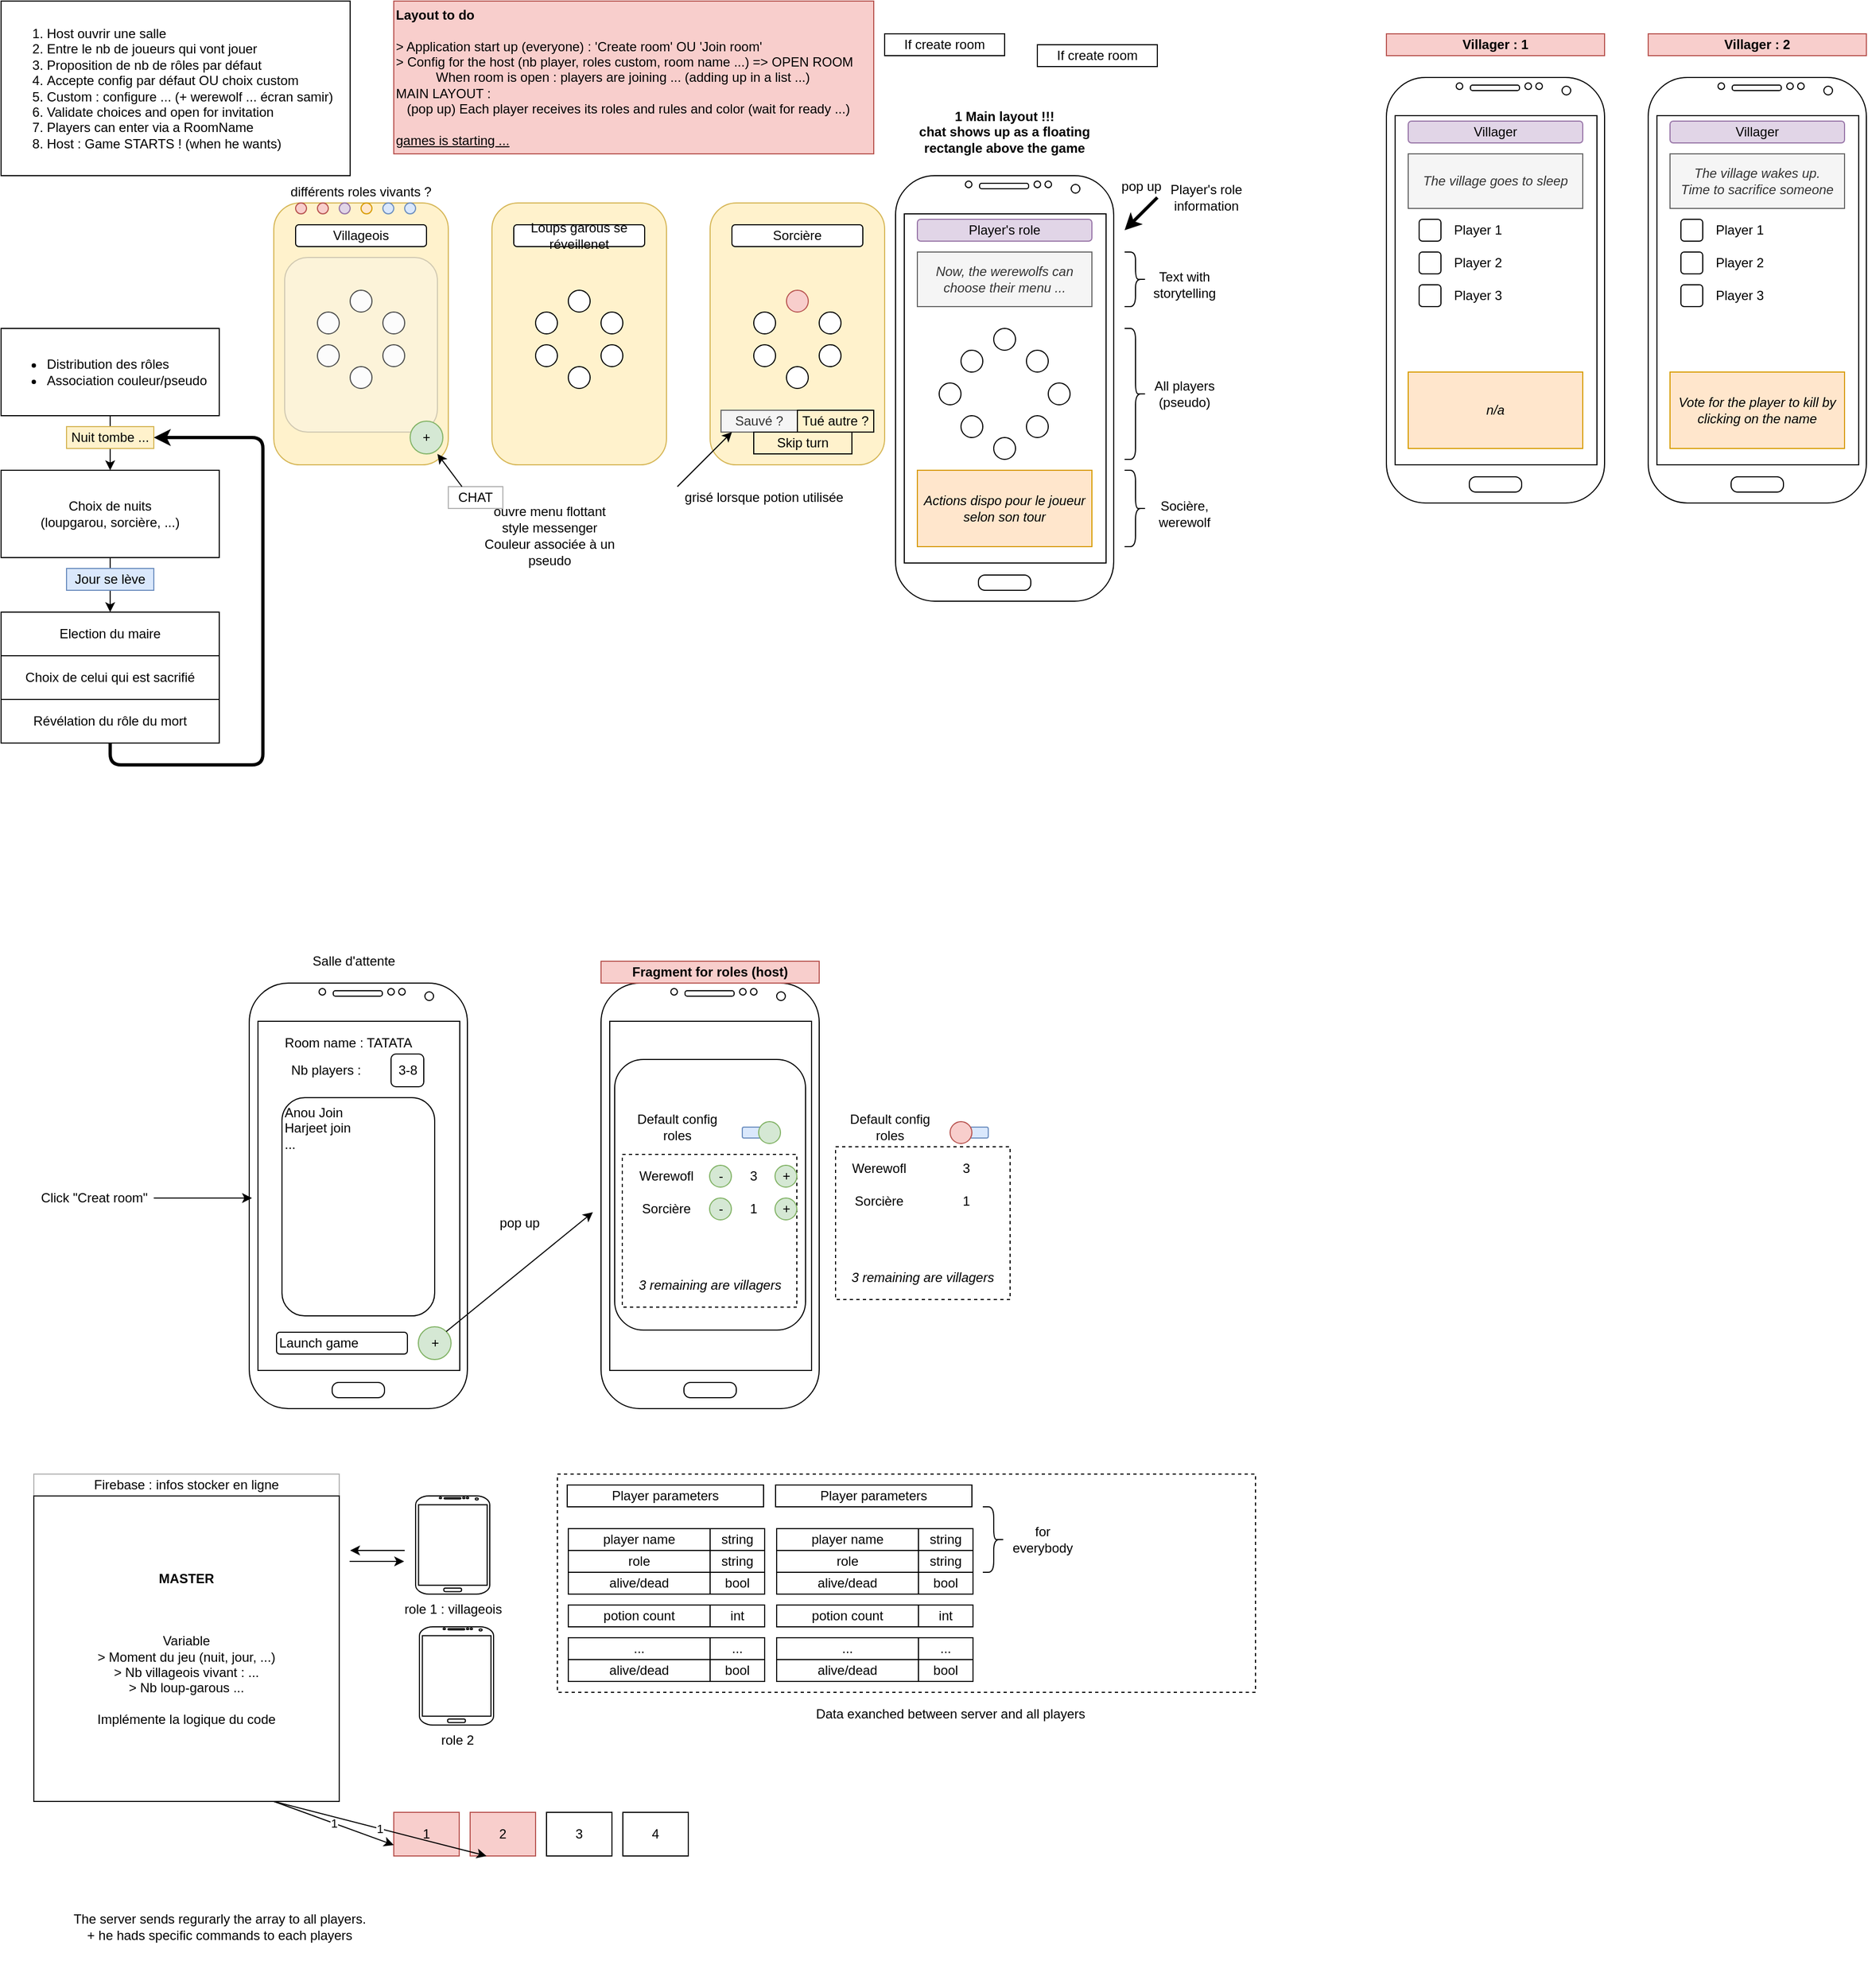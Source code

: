 <mxfile version="12.3.2" type="device" pages="1"><diagram id="DQaIDhGSqZXGHXnhg_7c" name="Page-1"><mxGraphModel dx="1408" dy="848" grid="1" gridSize="10" guides="1" tooltips="1" connect="1" arrows="1" fold="1" page="1" pageScale="1" pageWidth="1169" pageHeight="827" math="0" shadow="0"><root><mxCell id="0"/><mxCell id="1" parent="0"/><mxCell id="M9-AxCeogQTz1wiOx3QV-56" value="" style="rounded=0;whiteSpace=wrap;html=1;fillColor=none;dashed=1;" vertex="1" parent="1"><mxGeometry x="520" y="1360" width="640" height="200" as="geometry"/></mxCell><mxCell id="4JyX355zg1brZxcnhIgC-129" value="" style="rounded=1;whiteSpace=wrap;html=1;strokeColor=#000000;fillColor=none;align=left;" parent="1" vertex="1"><mxGeometry x="572.5" y="980" width="175" height="248" as="geometry"/></mxCell><mxCell id="4JyX355zg1brZxcnhIgC-116" value="" style="rounded=0;whiteSpace=wrap;html=1;strokeColor=#000000;fillColor=none;dashed=1;" parent="1" vertex="1"><mxGeometry x="579.5" y="1067" width="160" height="140" as="geometry"/></mxCell><mxCell id="4JyX355zg1brZxcnhIgC-1" value="&lt;ul&gt;&lt;li&gt;Distribution des rôles&lt;/li&gt;&lt;li&gt;Association couleur/pseudo&lt;/li&gt;&lt;/ul&gt;" style="rounded=0;whiteSpace=wrap;html=1;connectable=0;allowArrows=0;align=left;" parent="1" vertex="1"><mxGeometry x="10" y="310" width="200" height="80" as="geometry"/></mxCell><mxCell id="4JyX355zg1brZxcnhIgC-2" value="" style="endArrow=classic;html=1;" parent="1" edge="1"><mxGeometry width="50" height="50" relative="1" as="geometry"><mxPoint x="110" y="390" as="sourcePoint"/><mxPoint x="110" y="440" as="targetPoint"/></mxGeometry></mxCell><mxCell id="4JyX355zg1brZxcnhIgC-3" value="Choix de nuits&lt;br&gt;(loupgarou, sorcière, ...)" style="rounded=0;whiteSpace=wrap;html=1;connectable=0;allowArrows=0;" parent="1" vertex="1"><mxGeometry x="10" y="440" width="200" height="80" as="geometry"/></mxCell><mxCell id="4JyX355zg1brZxcnhIgC-4" value="Nuit tombe ..." style="rounded=0;whiteSpace=wrap;html=1;fillColor=#fff2cc;strokeColor=#d6b656;" parent="1" vertex="1"><mxGeometry x="70" y="400" width="80" height="20" as="geometry"/></mxCell><mxCell id="4JyX355zg1brZxcnhIgC-14" value="" style="rounded=1;whiteSpace=wrap;html=1;fillColor=#fff2cc;strokeColor=#d6b656;" parent="1" vertex="1"><mxGeometry x="460" y="195" width="160" height="240" as="geometry"/></mxCell><mxCell id="4JyX355zg1brZxcnhIgC-7" value="" style="ellipse;whiteSpace=wrap;html=1;aspect=fixed;" parent="1" vertex="1"><mxGeometry x="530" y="275" width="20" height="20" as="geometry"/></mxCell><mxCell id="4JyX355zg1brZxcnhIgC-8" value="" style="ellipse;whiteSpace=wrap;html=1;aspect=fixed;" parent="1" vertex="1"><mxGeometry x="500" y="295" width="20" height="20" as="geometry"/></mxCell><mxCell id="4JyX355zg1brZxcnhIgC-9" value="" style="ellipse;whiteSpace=wrap;html=1;aspect=fixed;" parent="1" vertex="1"><mxGeometry x="500" y="325" width="20" height="20" as="geometry"/></mxCell><mxCell id="4JyX355zg1brZxcnhIgC-10" value="" style="ellipse;whiteSpace=wrap;html=1;aspect=fixed;" parent="1" vertex="1"><mxGeometry x="530" y="345" width="20" height="20" as="geometry"/></mxCell><mxCell id="4JyX355zg1brZxcnhIgC-11" value="" style="ellipse;whiteSpace=wrap;html=1;aspect=fixed;" parent="1" vertex="1"><mxGeometry x="560" y="295" width="20" height="20" as="geometry"/></mxCell><mxCell id="4JyX355zg1brZxcnhIgC-13" value="" style="ellipse;whiteSpace=wrap;html=1;aspect=fixed;" parent="1" vertex="1"><mxGeometry x="560" y="325" width="20" height="20" as="geometry"/></mxCell><mxCell id="4JyX355zg1brZxcnhIgC-15" value="Loups garous se réveillenet" style="rounded=1;whiteSpace=wrap;html=1;" parent="1" vertex="1"><mxGeometry x="480" y="215" width="120" height="20" as="geometry"/></mxCell><mxCell id="4JyX355zg1brZxcnhIgC-16" value="" style="rounded=1;whiteSpace=wrap;html=1;fillColor=#fff2cc;strokeColor=#d6b656;" parent="1" vertex="1"><mxGeometry x="660" y="195" width="160" height="240" as="geometry"/></mxCell><mxCell id="4JyX355zg1brZxcnhIgC-17" value="" style="ellipse;whiteSpace=wrap;html=1;aspect=fixed;fillColor=#f8cecc;strokeColor=#b85450;" parent="1" vertex="1"><mxGeometry x="730" y="275" width="20" height="20" as="geometry"/></mxCell><mxCell id="4JyX355zg1brZxcnhIgC-18" value="" style="ellipse;whiteSpace=wrap;html=1;aspect=fixed;" parent="1" vertex="1"><mxGeometry x="700" y="295" width="20" height="20" as="geometry"/></mxCell><mxCell id="4JyX355zg1brZxcnhIgC-19" value="" style="ellipse;whiteSpace=wrap;html=1;aspect=fixed;" parent="1" vertex="1"><mxGeometry x="700" y="325" width="20" height="20" as="geometry"/></mxCell><mxCell id="4JyX355zg1brZxcnhIgC-20" value="" style="ellipse;whiteSpace=wrap;html=1;aspect=fixed;" parent="1" vertex="1"><mxGeometry x="730" y="345" width="20" height="20" as="geometry"/></mxCell><mxCell id="4JyX355zg1brZxcnhIgC-21" value="" style="ellipse;whiteSpace=wrap;html=1;aspect=fixed;" parent="1" vertex="1"><mxGeometry x="760" y="295" width="20" height="20" as="geometry"/></mxCell><mxCell id="4JyX355zg1brZxcnhIgC-22" value="" style="ellipse;whiteSpace=wrap;html=1;aspect=fixed;" parent="1" vertex="1"><mxGeometry x="760" y="325" width="20" height="20" as="geometry"/></mxCell><mxCell id="4JyX355zg1brZxcnhIgC-23" value="Sorcière" style="rounded=1;whiteSpace=wrap;html=1;" parent="1" vertex="1"><mxGeometry x="680" y="215" width="120" height="20" as="geometry"/></mxCell><mxCell id="4JyX355zg1brZxcnhIgC-24" value="Sauvé ?" style="text;html=1;strokeColor=#666666;fillColor=#f5f5f5;align=center;verticalAlign=middle;whiteSpace=wrap;rounded=0;fontColor=#333333;" parent="1" vertex="1"><mxGeometry x="670" y="385" width="70" height="20" as="geometry"/></mxCell><mxCell id="4JyX355zg1brZxcnhIgC-25" value="Tué autre ?" style="text;html=1;strokeColor=#000000;fillColor=none;align=center;verticalAlign=middle;whiteSpace=wrap;rounded=0;" parent="1" vertex="1"><mxGeometry x="740" y="385" width="70" height="20" as="geometry"/></mxCell><mxCell id="4JyX355zg1brZxcnhIgC-27" value="" style="rounded=1;whiteSpace=wrap;html=1;fillColor=#fff2cc;strokeColor=#d6b656;" parent="1" vertex="1"><mxGeometry x="260" y="195" width="160" height="240" as="geometry"/></mxCell><mxCell id="4JyX355zg1brZxcnhIgC-28" value="" style="ellipse;whiteSpace=wrap;html=1;aspect=fixed;" parent="1" vertex="1"><mxGeometry x="330" y="275" width="20" height="20" as="geometry"/></mxCell><mxCell id="4JyX355zg1brZxcnhIgC-29" value="" style="ellipse;whiteSpace=wrap;html=1;aspect=fixed;" parent="1" vertex="1"><mxGeometry x="300" y="295" width="20" height="20" as="geometry"/></mxCell><mxCell id="4JyX355zg1brZxcnhIgC-30" value="" style="ellipse;whiteSpace=wrap;html=1;aspect=fixed;" parent="1" vertex="1"><mxGeometry x="300" y="325" width="20" height="20" as="geometry"/></mxCell><mxCell id="4JyX355zg1brZxcnhIgC-31" value="" style="ellipse;whiteSpace=wrap;html=1;aspect=fixed;" parent="1" vertex="1"><mxGeometry x="330" y="345" width="20" height="20" as="geometry"/></mxCell><mxCell id="4JyX355zg1brZxcnhIgC-32" value="" style="ellipse;whiteSpace=wrap;html=1;aspect=fixed;" parent="1" vertex="1"><mxGeometry x="360" y="295" width="20" height="20" as="geometry"/></mxCell><mxCell id="4JyX355zg1brZxcnhIgC-33" value="" style="ellipse;whiteSpace=wrap;html=1;aspect=fixed;" parent="1" vertex="1"><mxGeometry x="360" y="325" width="20" height="20" as="geometry"/></mxCell><mxCell id="4JyX355zg1brZxcnhIgC-34" value="Villageois" style="rounded=1;whiteSpace=wrap;html=1;" parent="1" vertex="1"><mxGeometry x="280" y="215" width="120" height="20" as="geometry"/></mxCell><mxCell id="4JyX355zg1brZxcnhIgC-35" value="" style="rounded=1;whiteSpace=wrap;html=1;strokeColor=#666666;fillColor=#f5f5f5;fontColor=#333333;opacity=30;" parent="1" vertex="1"><mxGeometry x="270" y="245" width="140" height="160" as="geometry"/></mxCell><mxCell id="4JyX355zg1brZxcnhIgC-36" value="" style="endArrow=classic;html=1;" parent="1" edge="1"><mxGeometry width="50" height="50" relative="1" as="geometry"><mxPoint x="110" y="520" as="sourcePoint"/><mxPoint x="110" y="570" as="targetPoint"/></mxGeometry></mxCell><mxCell id="4JyX355zg1brZxcnhIgC-37" value="Election du maire" style="rounded=0;whiteSpace=wrap;html=1;connectable=0;allowArrows=0;" parent="1" vertex="1"><mxGeometry x="10" y="570" width="200" height="40" as="geometry"/></mxCell><mxCell id="4JyX355zg1brZxcnhIgC-38" value="Jour se lève" style="rounded=0;whiteSpace=wrap;html=1;fillColor=#dae8fc;strokeColor=#6c8ebf;" parent="1" vertex="1"><mxGeometry x="70" y="530" width="80" height="20" as="geometry"/></mxCell><mxCell id="4JyX355zg1brZxcnhIgC-39" value="Choix de celui qui est sacrifié" style="rounded=0;whiteSpace=wrap;html=1;connectable=0;allowArrows=0;" parent="1" vertex="1"><mxGeometry x="10" y="610" width="200" height="40" as="geometry"/></mxCell><mxCell id="4JyX355zg1brZxcnhIgC-40" value="Révélation du rôle du mort" style="rounded=0;whiteSpace=wrap;html=1;connectable=0;allowArrows=0;" parent="1" vertex="1"><mxGeometry x="10" y="650" width="200" height="40" as="geometry"/></mxCell><mxCell id="4JyX355zg1brZxcnhIgC-42" value="" style="ellipse;whiteSpace=wrap;html=1;aspect=fixed;fillColor=#f8cecc;strokeColor=#b85450;" parent="1" vertex="1"><mxGeometry x="280" y="195" width="10" height="10" as="geometry"/></mxCell><mxCell id="4JyX355zg1brZxcnhIgC-43" value="" style="ellipse;whiteSpace=wrap;html=1;aspect=fixed;fillColor=#f8cecc;strokeColor=#b85450;" parent="1" vertex="1"><mxGeometry x="300" y="195" width="10" height="10" as="geometry"/></mxCell><mxCell id="4JyX355zg1brZxcnhIgC-44" value="" style="ellipse;whiteSpace=wrap;html=1;aspect=fixed;fillColor=#e1d5e7;strokeColor=#9673a6;" parent="1" vertex="1"><mxGeometry x="320" y="195" width="10" height="10" as="geometry"/></mxCell><mxCell id="4JyX355zg1brZxcnhIgC-45" value="" style="ellipse;whiteSpace=wrap;html=1;aspect=fixed;fillColor=#ffe6cc;strokeColor=#d79b00;" parent="1" vertex="1"><mxGeometry x="340" y="195" width="10" height="10" as="geometry"/></mxCell><mxCell id="4JyX355zg1brZxcnhIgC-46" value="" style="ellipse;whiteSpace=wrap;html=1;aspect=fixed;fillColor=#dae8fc;strokeColor=#6c8ebf;" parent="1" vertex="1"><mxGeometry x="360" y="195" width="10" height="10" as="geometry"/></mxCell><mxCell id="4JyX355zg1brZxcnhIgC-47" value="" style="ellipse;whiteSpace=wrap;html=1;aspect=fixed;fillColor=#dae8fc;strokeColor=#6c8ebf;" parent="1" vertex="1"><mxGeometry x="380" y="195" width="10" height="10" as="geometry"/></mxCell><mxCell id="4JyX355zg1brZxcnhIgC-48" value="différents roles vivants ?" style="text;html=1;strokeColor=none;fillColor=none;align=center;verticalAlign=middle;whiteSpace=wrap;rounded=0;opacity=30;" parent="1" vertex="1"><mxGeometry x="270" y="175" width="140" height="20" as="geometry"/></mxCell><mxCell id="4JyX355zg1brZxcnhIgC-49" value="CHAT" style="rounded=0;whiteSpace=wrap;html=1;strokeColor=#000000;opacity=30;" parent="1" vertex="1"><mxGeometry x="420" y="455" width="50" height="20" as="geometry"/></mxCell><mxCell id="4JyX355zg1brZxcnhIgC-50" value="" style="verticalLabelPosition=bottom;verticalAlign=top;html=1;shadow=0;dashed=0;strokeWidth=1;shape=mxgraph.android.phone2;strokeColor=#000000;connectable=0;allowArrows=0;" parent="1" vertex="1"><mxGeometry x="830" y="170" width="200" height="390" as="geometry"/></mxCell><mxCell id="4JyX355zg1brZxcnhIgC-51" value="+" style="ellipse;whiteSpace=wrap;html=1;aspect=fixed;strokeColor=#82b366;fillColor=#d5e8d4;" parent="1" vertex="1"><mxGeometry x="385" y="395" width="30" height="30" as="geometry"/></mxCell><mxCell id="4JyX355zg1brZxcnhIgC-52" value="" style="endArrow=classic;html=1;exitX=0.25;exitY=0;exitDx=0;exitDy=0;" parent="1" source="4JyX355zg1brZxcnhIgC-49" edge="1"><mxGeometry width="50" height="50" relative="1" as="geometry"><mxPoint x="430" y="445" as="sourcePoint"/><mxPoint x="410" y="425" as="targetPoint"/></mxGeometry></mxCell><mxCell id="4JyX355zg1brZxcnhIgC-53" value="ouvre menu flottant&lt;br&gt;style messenger" style="text;html=1;strokeColor=none;fillColor=none;align=center;verticalAlign=middle;whiteSpace=wrap;rounded=0;" parent="1" vertex="1"><mxGeometry x="440" y="475" width="146" height="20" as="geometry"/></mxCell><mxCell id="4JyX355zg1brZxcnhIgC-62" value="" style="endArrow=classic;html=1;edgeStyle=orthogonalEdgeStyle;entryX=1;entryY=0.5;entryDx=0;entryDy=0;strokeWidth=3;" parent="1" target="4JyX355zg1brZxcnhIgC-4" edge="1"><mxGeometry width="50" height="50" relative="1" as="geometry"><mxPoint x="110" y="690" as="sourcePoint"/><mxPoint x="170" y="410" as="targetPoint"/><Array as="points"><mxPoint x="110" y="710"/><mxPoint x="250" y="710"/><mxPoint x="250" y="410"/></Array></mxGeometry></mxCell><mxCell id="4JyX355zg1brZxcnhIgC-63" value="1 Main layout !!!&lt;br&gt;chat shows up as a floating rectangle above the game" style="text;html=1;strokeColor=none;fillColor=none;align=center;verticalAlign=middle;whiteSpace=wrap;rounded=0;fontStyle=1" parent="1" vertex="1"><mxGeometry x="830" y="90" width="200" height="80" as="geometry"/></mxCell><mxCell id="4JyX355zg1brZxcnhIgC-64" value="Player's role" style="rounded=1;whiteSpace=wrap;html=1;fillColor=#e1d5e7;strokeColor=#9673a6;" parent="1" vertex="1"><mxGeometry x="850" y="210" width="160" height="20" as="geometry"/></mxCell><mxCell id="4JyX355zg1brZxcnhIgC-65" value="Player's role information" style="text;html=1;strokeColor=none;fillColor=none;align=center;verticalAlign=middle;whiteSpace=wrap;rounded=0;" parent="1" vertex="1"><mxGeometry x="1080" y="170" width="70" height="40" as="geometry"/></mxCell><mxCell id="4JyX355zg1brZxcnhIgC-66" value="" style="endArrow=classic;html=1;strokeWidth=3;" parent="1" edge="1"><mxGeometry width="50" height="50" relative="1" as="geometry"><mxPoint x="1070" y="190" as="sourcePoint"/><mxPoint x="1040" y="220" as="targetPoint"/></mxGeometry></mxCell><mxCell id="4JyX355zg1brZxcnhIgC-67" value="Now, the werewolfs can choose their menu ..." style="rounded=0;whiteSpace=wrap;html=1;strokeColor=#666666;fontStyle=2;fillColor=#f5f5f5;fontColor=#333333;" parent="1" vertex="1"><mxGeometry x="850" y="240" width="160" height="50" as="geometry"/></mxCell><mxCell id="4JyX355zg1brZxcnhIgC-68" value="Skip turn" style="text;html=1;strokeColor=#000000;fillColor=none;align=center;verticalAlign=middle;whiteSpace=wrap;rounded=0;" parent="1" vertex="1"><mxGeometry x="700" y="405" width="90" height="20" as="geometry"/></mxCell><mxCell id="4JyX355zg1brZxcnhIgC-69" value="" style="endArrow=classic;html=1;strokeWidth=1;" parent="1" edge="1"><mxGeometry width="50" height="50" relative="1" as="geometry"><mxPoint x="630" y="455" as="sourcePoint"/><mxPoint x="680" y="405" as="targetPoint"/></mxGeometry></mxCell><mxCell id="4JyX355zg1brZxcnhIgC-70" value="grisé lorsque potion utilisée" style="text;html=1;strokeColor=none;fillColor=none;align=center;verticalAlign=middle;whiteSpace=wrap;rounded=0;" parent="1" vertex="1"><mxGeometry x="629" y="455" width="161" height="20" as="geometry"/></mxCell><mxCell id="4JyX355zg1brZxcnhIgC-72" value="" style="ellipse;whiteSpace=wrap;html=1;aspect=fixed;" parent="1" vertex="1"><mxGeometry x="920" y="310" width="20" height="20" as="geometry"/></mxCell><mxCell id="4JyX355zg1brZxcnhIgC-73" value="" style="ellipse;whiteSpace=wrap;html=1;aspect=fixed;" parent="1" vertex="1"><mxGeometry x="890" y="330" width="20" height="20" as="geometry"/></mxCell><mxCell id="4JyX355zg1brZxcnhIgC-74" value="" style="ellipse;whiteSpace=wrap;html=1;aspect=fixed;" parent="1" vertex="1"><mxGeometry x="870" y="360" width="20" height="20" as="geometry"/></mxCell><mxCell id="4JyX355zg1brZxcnhIgC-75" value="" style="ellipse;whiteSpace=wrap;html=1;aspect=fixed;" parent="1" vertex="1"><mxGeometry x="920" y="410" width="20" height="20" as="geometry"/></mxCell><mxCell id="4JyX355zg1brZxcnhIgC-76" value="" style="ellipse;whiteSpace=wrap;html=1;aspect=fixed;" parent="1" vertex="1"><mxGeometry x="970" y="360" width="20" height="20" as="geometry"/></mxCell><mxCell id="4JyX355zg1brZxcnhIgC-77" value="" style="ellipse;whiteSpace=wrap;html=1;aspect=fixed;" parent="1" vertex="1"><mxGeometry x="950" y="390" width="20" height="20" as="geometry"/></mxCell><mxCell id="4JyX355zg1brZxcnhIgC-78" value="" style="ellipse;whiteSpace=wrap;html=1;aspect=fixed;" parent="1" vertex="1"><mxGeometry x="890" y="390" width="20" height="20" as="geometry"/></mxCell><mxCell id="4JyX355zg1brZxcnhIgC-79" value="" style="ellipse;whiteSpace=wrap;html=1;aspect=fixed;" parent="1" vertex="1"><mxGeometry x="950" y="330" width="20" height="20" as="geometry"/></mxCell><mxCell id="4JyX355zg1brZxcnhIgC-80" value="" style="shape=curlyBracket;whiteSpace=wrap;html=1;rounded=1;strokeColor=#000000;direction=west;" parent="1" vertex="1"><mxGeometry x="1040" y="310" width="20" height="120" as="geometry"/></mxCell><mxCell id="4JyX355zg1brZxcnhIgC-81" value="All players (pseudo)" style="text;html=1;strokeColor=none;fillColor=none;align=center;verticalAlign=middle;whiteSpace=wrap;rounded=0;" parent="1" vertex="1"><mxGeometry x="1060" y="350" width="70" height="40" as="geometry"/></mxCell><mxCell id="4JyX355zg1brZxcnhIgC-82" value="Couleur associée à un pseudo" style="text;html=1;strokeColor=none;fillColor=none;align=center;verticalAlign=middle;whiteSpace=wrap;rounded=0;" parent="1" vertex="1"><mxGeometry x="440" y="505" width="146" height="20" as="geometry"/></mxCell><mxCell id="4JyX355zg1brZxcnhIgC-83" value="Actions dispo pour le joueur selon son tour" style="rounded=0;whiteSpace=wrap;html=1;strokeColor=#d79b00;fontStyle=2;fillColor=#ffe6cc;" parent="1" vertex="1"><mxGeometry x="850" y="440" width="160" height="70" as="geometry"/></mxCell><mxCell id="4JyX355zg1brZxcnhIgC-84" value="" style="shape=curlyBracket;whiteSpace=wrap;html=1;rounded=1;strokeColor=#000000;direction=west;" parent="1" vertex="1"><mxGeometry x="1040" y="240" width="20" height="50" as="geometry"/></mxCell><mxCell id="4JyX355zg1brZxcnhIgC-85" value="Text with storytelling" style="text;html=1;strokeColor=none;fillColor=none;align=center;verticalAlign=middle;whiteSpace=wrap;rounded=0;" parent="1" vertex="1"><mxGeometry x="1060" y="250" width="70" height="40" as="geometry"/></mxCell><mxCell id="4JyX355zg1brZxcnhIgC-86" value="" style="shape=curlyBracket;whiteSpace=wrap;html=1;rounded=1;strokeColor=#000000;direction=west;" parent="1" vertex="1"><mxGeometry x="1040" y="440" width="20" height="70" as="geometry"/></mxCell><mxCell id="4JyX355zg1brZxcnhIgC-87" value="Socière, werewolf" style="text;html=1;strokeColor=none;fillColor=none;align=center;verticalAlign=middle;whiteSpace=wrap;rounded=0;" parent="1" vertex="1"><mxGeometry x="1060" y="460" width="70" height="40" as="geometry"/></mxCell><mxCell id="4JyX355zg1brZxcnhIgC-91" value="&lt;ol&gt;&lt;li&gt;&lt;span&gt;Host ouvrir une salle&lt;/span&gt;&lt;/li&gt;&lt;li&gt;Entre le nb de joueurs qui vont jouer&lt;/li&gt;&lt;li&gt;Proposition de nb de rôles par défaut&lt;/li&gt;&lt;li&gt;Accepte config par défaut OU choix custom&lt;/li&gt;&lt;li&gt;Custom : configure ... (+ werewolf ... écran samir)&lt;/li&gt;&lt;li&gt;Validate choices and open for invitation&lt;/li&gt;&lt;li&gt;Players can enter via a RoomName&lt;/li&gt;&lt;li&gt;Host : Game STARTS ! (when he wants)&lt;/li&gt;&lt;/ol&gt;" style="rounded=0;whiteSpace=wrap;html=1;connectable=0;allowArrows=0;align=left;" parent="1" vertex="1"><mxGeometry x="10" y="10" width="320" height="160" as="geometry"/></mxCell><mxCell id="4JyX355zg1brZxcnhIgC-93" value="&lt;b&gt;Layout to do&lt;br&gt;&lt;/b&gt;&lt;br&gt;&amp;gt; Application start up (everyone) : 'Create room' OU 'Join room'&lt;br&gt;&amp;gt; Config for the host (nb player, roles custom, room name ...) =&amp;gt; OPEN ROOM&lt;br&gt;&amp;nbsp; &amp;nbsp; &amp;nbsp; &amp;nbsp; &amp;nbsp; &amp;nbsp;When room is open : players are joining ... (adding up in a list ...)&lt;br&gt;MAIN LAYOUT :&amp;nbsp;&lt;br&gt;&amp;nbsp; &amp;nbsp;(pop up) Each player receives its roles and rules and color (wait for ready ...)&lt;br&gt;&lt;br&gt;&lt;u&gt;games is starting ...&lt;/u&gt;" style="text;html=1;strokeColor=#b85450;fillColor=#f8cecc;align=left;verticalAlign=middle;whiteSpace=wrap;rounded=0;" parent="1" vertex="1"><mxGeometry x="370" y="10" width="440" height="140" as="geometry"/></mxCell><mxCell id="4JyX355zg1brZxcnhIgC-94" value="" style="verticalLabelPosition=bottom;verticalAlign=top;html=1;shadow=0;dashed=0;strokeWidth=1;shape=mxgraph.android.phone2;strokeColor=#000000;connectable=0;allowArrows=0;" parent="1" vertex="1"><mxGeometry x="560" y="910" width="200" height="390" as="geometry"/></mxCell><mxCell id="4JyX355zg1brZxcnhIgC-95" value="Fragment for roles (host)" style="text;html=1;strokeColor=#b85450;fillColor=#f8cecc;align=center;verticalAlign=middle;whiteSpace=wrap;rounded=0;fontStyle=1" parent="1" vertex="1"><mxGeometry x="560" y="890" width="200" height="20" as="geometry"/></mxCell><mxCell id="4JyX355zg1brZxcnhIgC-97" value="" style="rounded=1;whiteSpace=wrap;html=1;strokeColor=#6c8ebf;fillColor=#dae8fc;" parent="1" vertex="1"><mxGeometry x="689.5" y="1042" width="30" height="10" as="geometry"/></mxCell><mxCell id="4JyX355zg1brZxcnhIgC-98" value="" style="ellipse;whiteSpace=wrap;html=1;aspect=fixed;strokeColor=#82b366;fillColor=#d5e8d4;" parent="1" vertex="1"><mxGeometry x="704.5" y="1037" width="20" height="20" as="geometry"/></mxCell><mxCell id="4JyX355zg1brZxcnhIgC-100" value="Default config roles" style="text;html=1;strokeColor=none;fillColor=none;align=center;verticalAlign=middle;whiteSpace=wrap;rounded=0;" parent="1" vertex="1"><mxGeometry x="589.5" y="1027" width="80" height="30" as="geometry"/></mxCell><mxCell id="4JyX355zg1brZxcnhIgC-101" value="" style="rounded=1;whiteSpace=wrap;html=1;strokeColor=#6c8ebf;fillColor=#dae8fc;" parent="1" vertex="1"><mxGeometry x="885" y="1042" width="30" height="10" as="geometry"/></mxCell><mxCell id="4JyX355zg1brZxcnhIgC-102" value="" style="ellipse;whiteSpace=wrap;html=1;aspect=fixed;strokeColor=#b85450;fillColor=#f8cecc;" parent="1" vertex="1"><mxGeometry x="880" y="1037" width="20" height="20" as="geometry"/></mxCell><mxCell id="4JyX355zg1brZxcnhIgC-103" value="Default config roles" style="text;html=1;strokeColor=none;fillColor=none;align=center;verticalAlign=middle;whiteSpace=wrap;rounded=0;" parent="1" vertex="1"><mxGeometry x="785" y="1027" width="80" height="30" as="geometry"/></mxCell><mxCell id="4JyX355zg1brZxcnhIgC-105" value="Werewofl" style="text;html=1;strokeColor=none;fillColor=none;align=center;verticalAlign=middle;whiteSpace=wrap;rounded=0;" parent="1" vertex="1"><mxGeometry x="579.5" y="1077" width="80" height="20" as="geometry"/></mxCell><mxCell id="4JyX355zg1brZxcnhIgC-106" value="Sorcière" style="text;html=1;strokeColor=none;fillColor=none;align=center;verticalAlign=middle;whiteSpace=wrap;rounded=0;" parent="1" vertex="1"><mxGeometry x="579.5" y="1107" width="80" height="20" as="geometry"/></mxCell><mxCell id="4JyX355zg1brZxcnhIgC-108" value="-" style="ellipse;whiteSpace=wrap;html=1;aspect=fixed;strokeColor=#82b366;fillColor=#d5e8d4;" parent="1" vertex="1"><mxGeometry x="659.5" y="1077" width="20" height="20" as="geometry"/></mxCell><mxCell id="4JyX355zg1brZxcnhIgC-110" value="+" style="ellipse;whiteSpace=wrap;html=1;aspect=fixed;strokeColor=#82b366;fillColor=#d5e8d4;" parent="1" vertex="1"><mxGeometry x="719.5" y="1077" width="20" height="20" as="geometry"/></mxCell><mxCell id="4JyX355zg1brZxcnhIgC-111" value="3" style="ellipse;whiteSpace=wrap;html=1;aspect=fixed;strokeColor=none;fillColor=none;" parent="1" vertex="1"><mxGeometry x="689.5" y="1077" width="20" height="20" as="geometry"/></mxCell><mxCell id="4JyX355zg1brZxcnhIgC-112" value="-" style="ellipse;whiteSpace=wrap;html=1;aspect=fixed;strokeColor=#82b366;fillColor=#d5e8d4;" parent="1" vertex="1"><mxGeometry x="659.5" y="1107" width="20" height="20" as="geometry"/></mxCell><mxCell id="4JyX355zg1brZxcnhIgC-113" value="+" style="ellipse;whiteSpace=wrap;html=1;aspect=fixed;strokeColor=#82b366;fillColor=#d5e8d4;" parent="1" vertex="1"><mxGeometry x="719.5" y="1107" width="20" height="20" as="geometry"/></mxCell><mxCell id="4JyX355zg1brZxcnhIgC-114" value="1" style="ellipse;whiteSpace=wrap;html=1;aspect=fixed;strokeColor=none;fillColor=none;" parent="1" vertex="1"><mxGeometry x="689.5" y="1107" width="20" height="20" as="geometry"/></mxCell><mxCell id="4JyX355zg1brZxcnhIgC-115" value="3 remaining are villagers" style="text;html=1;strokeColor=none;fillColor=none;align=center;verticalAlign=middle;whiteSpace=wrap;rounded=0;fontStyle=2" parent="1" vertex="1"><mxGeometry x="584.5" y="1177" width="150" height="20" as="geometry"/></mxCell><mxCell id="4JyX355zg1brZxcnhIgC-120" value="If create room" style="rounded=0;whiteSpace=wrap;html=1;strokeColor=#000000;fillColor=none;" parent="1" vertex="1"><mxGeometry x="820" y="40" width="110" height="20" as="geometry"/></mxCell><mxCell id="4JyX355zg1brZxcnhIgC-121" value="Villager : 1" style="rounded=0;whiteSpace=wrap;html=1;strokeColor=#b85450;fillColor=#f8cecc;fontStyle=1" parent="1" vertex="1"><mxGeometry x="1280" y="40" width="200" height="20" as="geometry"/></mxCell><mxCell id="4JyX355zg1brZxcnhIgC-122" value="" style="verticalLabelPosition=bottom;verticalAlign=top;html=1;shadow=0;dashed=0;strokeWidth=1;shape=mxgraph.android.phone2;strokeColor=#000000;connectable=0;allowArrows=0;" parent="1" vertex="1"><mxGeometry x="237.5" y="910" width="200" height="390" as="geometry"/></mxCell><mxCell id="4JyX355zg1brZxcnhIgC-123" value="Salle d'attente" style="text;html=1;align=center;verticalAlign=middle;resizable=0;points=[];;autosize=1;" parent="1" vertex="1"><mxGeometry x="287.5" y="880" width="90" height="20" as="geometry"/></mxCell><mxCell id="4JyX355zg1brZxcnhIgC-124" value="Room name : TATATA" style="text;html=1;align=center;verticalAlign=middle;resizable=0;points=[];;autosize=1;" parent="1" vertex="1"><mxGeometry x="262.5" y="955" width="130" height="20" as="geometry"/></mxCell><mxCell id="4JyX355zg1brZxcnhIgC-125" value="Anou Join&lt;br&gt;Harjeet join&lt;br&gt;..." style="rounded=1;whiteSpace=wrap;html=1;strokeColor=#000000;fillColor=none;align=left;verticalAlign=top;" parent="1" vertex="1"><mxGeometry x="267.5" y="1015" width="140" height="200" as="geometry"/></mxCell><mxCell id="4JyX355zg1brZxcnhIgC-127" value="Launch game" style="rounded=1;whiteSpace=wrap;html=1;strokeColor=#000000;fillColor=none;align=left;" parent="1" vertex="1"><mxGeometry x="262.5" y="1230" width="120" height="20" as="geometry"/></mxCell><mxCell id="4JyX355zg1brZxcnhIgC-128" value="+" style="ellipse;whiteSpace=wrap;html=1;aspect=fixed;strokeColor=#82b366;fillColor=#d5e8d4;" parent="1" vertex="1"><mxGeometry x="392.5" y="1225" width="30" height="30" as="geometry"/></mxCell><mxCell id="4JyX355zg1brZxcnhIgC-131" value="" style="endArrow=classic;html=1;strokeWidth=1;exitX=1;exitY=0;exitDx=0;exitDy=0;" parent="1" source="4JyX355zg1brZxcnhIgC-128" edge="1"><mxGeometry width="50" height="50" relative="1" as="geometry"><mxPoint x="502.5" y="1180" as="sourcePoint"/><mxPoint x="552.5" y="1120" as="targetPoint"/></mxGeometry></mxCell><mxCell id="4JyX355zg1brZxcnhIgC-132" value="pop up" style="text;html=1;align=center;verticalAlign=middle;resizable=0;points=[];;autosize=1;" parent="1" vertex="1"><mxGeometry x="460" y="1120" width="50" height="20" as="geometry"/></mxCell><mxCell id="4JyX355zg1brZxcnhIgC-135" value="" style="edgeStyle=orthogonalEdgeStyle;rounded=0;orthogonalLoop=1;jettySize=auto;html=1;strokeWidth=1;" parent="1" source="4JyX355zg1brZxcnhIgC-133" edge="1"><mxGeometry relative="1" as="geometry"><mxPoint x="240" y="1107" as="targetPoint"/></mxGeometry></mxCell><mxCell id="4JyX355zg1brZxcnhIgC-133" value="Click &quot;Creat room&quot;" style="text;html=1;align=center;verticalAlign=middle;resizable=0;points=[];;autosize=1;" parent="1" vertex="1"><mxGeometry x="40" y="1097" width="110" height="20" as="geometry"/></mxCell><mxCell id="4JyX355zg1brZxcnhIgC-138" value="Nb players :" style="text;html=1;strokeColor=none;fillColor=none;align=center;verticalAlign=middle;whiteSpace=wrap;rounded=0;" parent="1" vertex="1"><mxGeometry x="267.5" y="975" width="80" height="30" as="geometry"/></mxCell><mxCell id="4JyX355zg1brZxcnhIgC-139" value="3-8" style="rounded=1;whiteSpace=wrap;html=1;strokeColor=#000000;" parent="1" vertex="1"><mxGeometry x="367.5" y="975" width="30" height="30" as="geometry"/></mxCell><mxCell id="4JyX355zg1brZxcnhIgC-140" value="" style="rounded=0;whiteSpace=wrap;html=1;strokeColor=#000000;fillColor=none;dashed=1;" parent="1" vertex="1"><mxGeometry x="775" y="1060" width="160" height="140" as="geometry"/></mxCell><mxCell id="4JyX355zg1brZxcnhIgC-141" value="Werewofl" style="text;html=1;strokeColor=none;fillColor=none;align=center;verticalAlign=middle;whiteSpace=wrap;rounded=0;" parent="1" vertex="1"><mxGeometry x="775" y="1070" width="80" height="20" as="geometry"/></mxCell><mxCell id="4JyX355zg1brZxcnhIgC-142" value="Sorcière" style="text;html=1;strokeColor=none;fillColor=none;align=center;verticalAlign=middle;whiteSpace=wrap;rounded=0;" parent="1" vertex="1"><mxGeometry x="775" y="1100" width="80" height="20" as="geometry"/></mxCell><mxCell id="4JyX355zg1brZxcnhIgC-145" value="3" style="ellipse;whiteSpace=wrap;html=1;aspect=fixed;strokeColor=none;fillColor=none;" parent="1" vertex="1"><mxGeometry x="885" y="1070" width="20" height="20" as="geometry"/></mxCell><mxCell id="4JyX355zg1brZxcnhIgC-148" value="1" style="ellipse;whiteSpace=wrap;html=1;aspect=fixed;strokeColor=none;fillColor=none;" parent="1" vertex="1"><mxGeometry x="885" y="1100" width="20" height="20" as="geometry"/></mxCell><mxCell id="4JyX355zg1brZxcnhIgC-149" value="3 remaining are villagers" style="text;html=1;strokeColor=none;fillColor=none;align=center;verticalAlign=middle;whiteSpace=wrap;rounded=0;fontStyle=2" parent="1" vertex="1"><mxGeometry x="780" y="1170" width="150" height="20" as="geometry"/></mxCell><mxCell id="4JyX355zg1brZxcnhIgC-150" value="pop up" style="text;html=1;align=center;verticalAlign=middle;resizable=0;points=[];;autosize=1;" parent="1" vertex="1"><mxGeometry x="1030" y="170" width="50" height="20" as="geometry"/></mxCell><mxCell id="DynjFdthd-0KNDM1jS9x-1" value="" style="verticalLabelPosition=bottom;verticalAlign=top;html=1;shadow=0;dashed=0;strokeWidth=1;shape=mxgraph.android.phone2;strokeColor=#000000;connectable=0;allowArrows=0;" parent="1" vertex="1"><mxGeometry x="1280" y="80" width="200" height="390" as="geometry"/></mxCell><mxCell id="DynjFdthd-0KNDM1jS9x-2" value="Villager" style="rounded=1;whiteSpace=wrap;html=1;fillColor=#e1d5e7;strokeColor=#9673a6;connectable=0;allowArrows=0;" parent="1" vertex="1"><mxGeometry x="1300" y="120" width="160" height="20" as="geometry"/></mxCell><mxCell id="DynjFdthd-0KNDM1jS9x-3" value="The village goes to sleep" style="rounded=0;whiteSpace=wrap;html=1;strokeColor=#666666;fontStyle=2;fillColor=#f5f5f5;fontColor=#333333;connectable=0;allowArrows=0;" parent="1" vertex="1"><mxGeometry x="1300" y="150" width="160" height="50" as="geometry"/></mxCell><mxCell id="DynjFdthd-0KNDM1jS9x-12" value="n/a" style="rounded=0;whiteSpace=wrap;html=1;strokeColor=#d79b00;fontStyle=2;fillColor=#ffe6cc;connectable=0;allowArrows=0;" parent="1" vertex="1"><mxGeometry x="1300" y="350" width="160" height="70" as="geometry"/></mxCell><mxCell id="DynjFdthd-0KNDM1jS9x-13" value="If create room" style="rounded=0;whiteSpace=wrap;html=1;strokeColor=#000000;fillColor=none;" parent="1" vertex="1"><mxGeometry x="960" y="50" width="110" height="20" as="geometry"/></mxCell><mxCell id="DynjFdthd-0KNDM1jS9x-14" value="" style="rounded=1;whiteSpace=wrap;html=1;connectable=0;allowArrows=0;" parent="1" vertex="1"><mxGeometry x="1310" y="210" width="20" height="20" as="geometry"/></mxCell><mxCell id="DynjFdthd-0KNDM1jS9x-15" value="Player 1" style="text;html=1;strokeColor=none;fillColor=none;align=left;verticalAlign=middle;whiteSpace=wrap;rounded=0;connectable=0;allowArrows=0;" parent="1" vertex="1"><mxGeometry x="1340" y="210" width="120" height="20" as="geometry"/></mxCell><mxCell id="DynjFdthd-0KNDM1jS9x-16" value="" style="rounded=1;whiteSpace=wrap;html=1;connectable=0;allowArrows=0;" parent="1" vertex="1"><mxGeometry x="1310" y="240" width="20" height="20" as="geometry"/></mxCell><mxCell id="DynjFdthd-0KNDM1jS9x-17" value="Player 2" style="text;html=1;strokeColor=none;fillColor=none;align=left;verticalAlign=middle;whiteSpace=wrap;rounded=0;connectable=0;allowArrows=0;" parent="1" vertex="1"><mxGeometry x="1340" y="240" width="120" height="20" as="geometry"/></mxCell><mxCell id="DynjFdthd-0KNDM1jS9x-18" value="" style="rounded=1;whiteSpace=wrap;html=1;connectable=0;allowArrows=0;" parent="1" vertex="1"><mxGeometry x="1310" y="270" width="20" height="20" as="geometry"/></mxCell><mxCell id="DynjFdthd-0KNDM1jS9x-19" value="Player 3" style="text;html=1;strokeColor=none;fillColor=none;align=left;verticalAlign=middle;whiteSpace=wrap;rounded=0;connectable=0;allowArrows=0;" parent="1" vertex="1"><mxGeometry x="1340" y="270" width="120" height="20" as="geometry"/></mxCell><mxCell id="DynjFdthd-0KNDM1jS9x-20" value="Villager : 2" style="rounded=0;whiteSpace=wrap;html=1;strokeColor=#b85450;fillColor=#f8cecc;fontStyle=1" parent="1" vertex="1"><mxGeometry x="1520" y="40" width="200" height="20" as="geometry"/></mxCell><mxCell id="DynjFdthd-0KNDM1jS9x-21" value="" style="verticalLabelPosition=bottom;verticalAlign=top;html=1;shadow=0;dashed=0;strokeWidth=1;shape=mxgraph.android.phone2;strokeColor=#000000;connectable=0;allowArrows=0;" parent="1" vertex="1"><mxGeometry x="1520" y="80" width="200" height="390" as="geometry"/></mxCell><mxCell id="DynjFdthd-0KNDM1jS9x-22" value="Villager" style="rounded=1;whiteSpace=wrap;html=1;fillColor=#e1d5e7;strokeColor=#9673a6;connectable=0;allowArrows=0;" parent="1" vertex="1"><mxGeometry x="1540" y="120" width="160" height="20" as="geometry"/></mxCell><mxCell id="DynjFdthd-0KNDM1jS9x-23" value="The village wakes up.&lt;br&gt;Time to sacrifice someone" style="rounded=0;whiteSpace=wrap;html=1;strokeColor=#666666;fontStyle=2;fillColor=#f5f5f5;fontColor=#333333;connectable=0;allowArrows=0;" parent="1" vertex="1"><mxGeometry x="1540" y="150" width="160" height="50" as="geometry"/></mxCell><mxCell id="DynjFdthd-0KNDM1jS9x-24" value="Vote for the player to kill by clicking on the name" style="rounded=0;whiteSpace=wrap;html=1;strokeColor=#d79b00;fontStyle=2;fillColor=#ffe6cc;connectable=0;allowArrows=0;" parent="1" vertex="1"><mxGeometry x="1540" y="350" width="160" height="70" as="geometry"/></mxCell><mxCell id="DynjFdthd-0KNDM1jS9x-25" value="" style="rounded=1;whiteSpace=wrap;html=1;connectable=0;allowArrows=0;" parent="1" vertex="1"><mxGeometry x="1550" y="210" width="20" height="20" as="geometry"/></mxCell><mxCell id="DynjFdthd-0KNDM1jS9x-26" value="Player 1" style="text;html=1;strokeColor=none;fillColor=none;align=left;verticalAlign=middle;whiteSpace=wrap;rounded=0;connectable=0;allowArrows=0;" parent="1" vertex="1"><mxGeometry x="1580" y="210" width="120" height="20" as="geometry"/></mxCell><mxCell id="DynjFdthd-0KNDM1jS9x-27" value="" style="rounded=1;whiteSpace=wrap;html=1;connectable=0;allowArrows=0;" parent="1" vertex="1"><mxGeometry x="1550" y="240" width="20" height="20" as="geometry"/></mxCell><mxCell id="DynjFdthd-0KNDM1jS9x-28" value="Player 2" style="text;html=1;strokeColor=none;fillColor=none;align=left;verticalAlign=middle;whiteSpace=wrap;rounded=0;connectable=0;allowArrows=0;" parent="1" vertex="1"><mxGeometry x="1580" y="240" width="120" height="20" as="geometry"/></mxCell><mxCell id="DynjFdthd-0KNDM1jS9x-29" value="" style="rounded=1;whiteSpace=wrap;html=1;connectable=0;allowArrows=0;" parent="1" vertex="1"><mxGeometry x="1550" y="270" width="20" height="20" as="geometry"/></mxCell><mxCell id="DynjFdthd-0KNDM1jS9x-30" value="Player 3" style="text;html=1;strokeColor=none;fillColor=none;align=left;verticalAlign=middle;whiteSpace=wrap;rounded=0;connectable=0;allowArrows=0;" parent="1" vertex="1"><mxGeometry x="1580" y="270" width="120" height="20" as="geometry"/></mxCell><mxCell id="M9-AxCeogQTz1wiOx3QV-1" value="&lt;b&gt;MASTER&lt;/b&gt;&lt;br&gt;&lt;br&gt;&lt;br&gt;&lt;br&gt;Variable&lt;br&gt;&amp;gt; Moment du jeu (nuit, jour, ...)&lt;br&gt;&amp;gt; Nb villageois vivant : ...&lt;br&gt;&amp;gt; Nb loup-garous ...&lt;br&gt;&lt;br&gt;Implémente la logique du code" style="rounded=0;whiteSpace=wrap;html=1;" vertex="1" parent="1"><mxGeometry x="40" y="1380" width="280" height="280" as="geometry"/></mxCell><mxCell id="M9-AxCeogQTz1wiOx3QV-2" value="Firebase : infos stocker en ligne" style="rounded=0;whiteSpace=wrap;html=1;strokeColor=#000000;opacity=30;" vertex="1" parent="1"><mxGeometry x="40" y="1360" width="280" height="20" as="geometry"/></mxCell><mxCell id="M9-AxCeogQTz1wiOx3QV-3" value="role 1 : villageois" style="verticalLabelPosition=bottom;verticalAlign=top;html=1;shadow=0;dashed=0;strokeWidth=1;shape=mxgraph.android.phone2;strokeColor=#000000;connectable=0;allowArrows=0;" vertex="1" parent="1"><mxGeometry x="390" y="1380" width="68" height="90" as="geometry"/></mxCell><mxCell id="M9-AxCeogQTz1wiOx3QV-6" value="role 2" style="verticalLabelPosition=bottom;verticalAlign=top;html=1;shadow=0;dashed=0;strokeWidth=1;shape=mxgraph.android.phone2;strokeColor=#000000;connectable=0;allowArrows=0;" vertex="1" parent="1"><mxGeometry x="393.5" y="1500" width="68" height="90" as="geometry"/></mxCell><mxCell id="M9-AxCeogQTz1wiOx3QV-7" value="" style="endArrow=classic;html=1;" edge="1" parent="1"><mxGeometry width="50" height="50" relative="1" as="geometry"><mxPoint x="380" y="1430" as="sourcePoint"/><mxPoint x="330" y="1430" as="targetPoint"/></mxGeometry></mxCell><mxCell id="M9-AxCeogQTz1wiOx3QV-8" value="" style="endArrow=classic;html=1;" edge="1" parent="1"><mxGeometry width="50" height="50" relative="1" as="geometry"><mxPoint x="329.5" y="1440" as="sourcePoint"/><mxPoint x="379.5" y="1440" as="targetPoint"/></mxGeometry></mxCell><mxCell id="M9-AxCeogQTz1wiOx3QV-9" value="1" style="rounded=0;whiteSpace=wrap;html=1;fillColor=#f8cecc;strokeColor=#b85450;" vertex="1" parent="1"><mxGeometry x="370" y="1670" width="60" height="40" as="geometry"/></mxCell><mxCell id="M9-AxCeogQTz1wiOx3QV-10" value="2" style="rounded=0;whiteSpace=wrap;html=1;fillColor=#f8cecc;strokeColor=#b85450;" vertex="1" parent="1"><mxGeometry x="440" y="1670" width="60" height="40" as="geometry"/></mxCell><mxCell id="M9-AxCeogQTz1wiOx3QV-11" value="3" style="rounded=0;whiteSpace=wrap;html=1;" vertex="1" parent="1"><mxGeometry x="510" y="1670" width="60" height="40" as="geometry"/></mxCell><mxCell id="M9-AxCeogQTz1wiOx3QV-12" value="4" style="rounded=0;whiteSpace=wrap;html=1;" vertex="1" parent="1"><mxGeometry x="580" y="1670" width="60" height="40" as="geometry"/></mxCell><mxCell id="M9-AxCeogQTz1wiOx3QV-13" value="1" style="endArrow=classic;html=1;entryX=0;entryY=0.75;entryDx=0;entryDy=0;" edge="1" parent="1" target="M9-AxCeogQTz1wiOx3QV-9"><mxGeometry width="50" height="50" relative="1" as="geometry"><mxPoint x="260" y="1660" as="sourcePoint"/><mxPoint x="310" y="1610" as="targetPoint"/></mxGeometry></mxCell><mxCell id="M9-AxCeogQTz1wiOx3QV-14" value="1" style="endArrow=classic;html=1;entryX=0.25;entryY=1;entryDx=0;entryDy=0;" edge="1" parent="1" target="M9-AxCeogQTz1wiOx3QV-10"><mxGeometry width="50" height="50" relative="1" as="geometry"><mxPoint x="260" y="1660" as="sourcePoint"/><mxPoint x="310" y="1610" as="targetPoint"/></mxGeometry></mxCell><mxCell id="M9-AxCeogQTz1wiOx3QV-15" value="Player parameters" style="rounded=0;whiteSpace=wrap;html=1;" vertex="1" parent="1"><mxGeometry x="720" y="1370" width="180" height="20" as="geometry"/></mxCell><mxCell id="M9-AxCeogQTz1wiOx3QV-16" value="role" style="rounded=0;whiteSpace=wrap;html=1;" vertex="1" parent="1"><mxGeometry x="721" y="1430" width="130" height="20" as="geometry"/></mxCell><mxCell id="M9-AxCeogQTz1wiOx3QV-17" value="alive/dead" style="rounded=0;whiteSpace=wrap;html=1;" vertex="1" parent="1"><mxGeometry x="721" y="1450" width="130" height="20" as="geometry"/></mxCell><mxCell id="M9-AxCeogQTz1wiOx3QV-18" value="string" style="rounded=0;whiteSpace=wrap;html=1;" vertex="1" parent="1"><mxGeometry x="851" y="1430" width="50" height="20" as="geometry"/></mxCell><mxCell id="M9-AxCeogQTz1wiOx3QV-19" value="bool" style="rounded=0;whiteSpace=wrap;html=1;" vertex="1" parent="1"><mxGeometry x="851" y="1450" width="50" height="20" as="geometry"/></mxCell><mxCell id="M9-AxCeogQTz1wiOx3QV-20" value="player name" style="rounded=0;whiteSpace=wrap;html=1;" vertex="1" parent="1"><mxGeometry x="721" y="1410" width="130" height="20" as="geometry"/></mxCell><mxCell id="M9-AxCeogQTz1wiOx3QV-21" value="string" style="rounded=0;whiteSpace=wrap;html=1;" vertex="1" parent="1"><mxGeometry x="851" y="1410" width="50" height="20" as="geometry"/></mxCell><mxCell id="M9-AxCeogQTz1wiOx3QV-22" value="" style="shape=curlyBracket;whiteSpace=wrap;html=1;rounded=1;strokeColor=#000000;direction=west;" vertex="1" parent="1"><mxGeometry x="910" y="1390" width="20" height="60" as="geometry"/></mxCell><mxCell id="M9-AxCeogQTz1wiOx3QV-23" value="for everybody" style="text;html=1;strokeColor=none;fillColor=none;align=center;verticalAlign=middle;whiteSpace=wrap;rounded=0;" vertex="1" parent="1"><mxGeometry x="930" y="1400" width="70" height="40" as="geometry"/></mxCell><mxCell id="M9-AxCeogQTz1wiOx3QV-24" value="..." style="rounded=0;whiteSpace=wrap;html=1;" vertex="1" parent="1"><mxGeometry x="721" y="1510" width="130" height="20" as="geometry"/></mxCell><mxCell id="M9-AxCeogQTz1wiOx3QV-25" value="alive/dead" style="rounded=0;whiteSpace=wrap;html=1;" vertex="1" parent="1"><mxGeometry x="721" y="1530" width="130" height="20" as="geometry"/></mxCell><mxCell id="M9-AxCeogQTz1wiOx3QV-26" value="..." style="rounded=0;whiteSpace=wrap;html=1;" vertex="1" parent="1"><mxGeometry x="851" y="1510" width="50" height="20" as="geometry"/></mxCell><mxCell id="M9-AxCeogQTz1wiOx3QV-27" value="bool" style="rounded=0;whiteSpace=wrap;html=1;" vertex="1" parent="1"><mxGeometry x="851" y="1530" width="50" height="20" as="geometry"/></mxCell><mxCell id="M9-AxCeogQTz1wiOx3QV-28" value="potion count" style="rounded=0;whiteSpace=wrap;html=1;" vertex="1" parent="1"><mxGeometry x="721" y="1480" width="130" height="20" as="geometry"/></mxCell><mxCell id="M9-AxCeogQTz1wiOx3QV-29" value="int" style="rounded=0;whiteSpace=wrap;html=1;" vertex="1" parent="1"><mxGeometry x="851" y="1480" width="50" height="20" as="geometry"/></mxCell><mxCell id="M9-AxCeogQTz1wiOx3QV-43" value="Player parameters" style="rounded=0;whiteSpace=wrap;html=1;" vertex="1" parent="1"><mxGeometry x="529" y="1370" width="180" height="20" as="geometry"/></mxCell><mxCell id="M9-AxCeogQTz1wiOx3QV-44" value="role" style="rounded=0;whiteSpace=wrap;html=1;" vertex="1" parent="1"><mxGeometry x="530" y="1430" width="130" height="20" as="geometry"/></mxCell><mxCell id="M9-AxCeogQTz1wiOx3QV-45" value="alive/dead" style="rounded=0;whiteSpace=wrap;html=1;" vertex="1" parent="1"><mxGeometry x="530" y="1450" width="130" height="20" as="geometry"/></mxCell><mxCell id="M9-AxCeogQTz1wiOx3QV-46" value="string" style="rounded=0;whiteSpace=wrap;html=1;" vertex="1" parent="1"><mxGeometry x="660" y="1430" width="50" height="20" as="geometry"/></mxCell><mxCell id="M9-AxCeogQTz1wiOx3QV-47" value="bool" style="rounded=0;whiteSpace=wrap;html=1;" vertex="1" parent="1"><mxGeometry x="660" y="1450" width="50" height="20" as="geometry"/></mxCell><mxCell id="M9-AxCeogQTz1wiOx3QV-48" value="player name" style="rounded=0;whiteSpace=wrap;html=1;" vertex="1" parent="1"><mxGeometry x="530" y="1410" width="130" height="20" as="geometry"/></mxCell><mxCell id="M9-AxCeogQTz1wiOx3QV-49" value="string" style="rounded=0;whiteSpace=wrap;html=1;" vertex="1" parent="1"><mxGeometry x="660" y="1410" width="50" height="20" as="geometry"/></mxCell><mxCell id="M9-AxCeogQTz1wiOx3QV-50" value="..." style="rounded=0;whiteSpace=wrap;html=1;" vertex="1" parent="1"><mxGeometry x="530" y="1510" width="130" height="20" as="geometry"/></mxCell><mxCell id="M9-AxCeogQTz1wiOx3QV-51" value="alive/dead" style="rounded=0;whiteSpace=wrap;html=1;" vertex="1" parent="1"><mxGeometry x="530" y="1530" width="130" height="20" as="geometry"/></mxCell><mxCell id="M9-AxCeogQTz1wiOx3QV-52" value="..." style="rounded=0;whiteSpace=wrap;html=1;" vertex="1" parent="1"><mxGeometry x="660" y="1510" width="50" height="20" as="geometry"/></mxCell><mxCell id="M9-AxCeogQTz1wiOx3QV-53" value="bool" style="rounded=0;whiteSpace=wrap;html=1;" vertex="1" parent="1"><mxGeometry x="660" y="1530" width="50" height="20" as="geometry"/></mxCell><mxCell id="M9-AxCeogQTz1wiOx3QV-54" value="potion count" style="rounded=0;whiteSpace=wrap;html=1;" vertex="1" parent="1"><mxGeometry x="530" y="1480" width="130" height="20" as="geometry"/></mxCell><mxCell id="M9-AxCeogQTz1wiOx3QV-55" value="int" style="rounded=0;whiteSpace=wrap;html=1;" vertex="1" parent="1"><mxGeometry x="660" y="1480" width="50" height="20" as="geometry"/></mxCell><mxCell id="M9-AxCeogQTz1wiOx3QV-57" value="Data exanched between server and all players" style="text;html=1;align=center;verticalAlign=middle;resizable=0;points=[];;autosize=1;" vertex="1" parent="1"><mxGeometry x="750" y="1570" width="260" height="20" as="geometry"/></mxCell><mxCell id="M9-AxCeogQTz1wiOx3QV-62" value="The server sends regurarly the array to all players.&lt;br&gt;+ he hads specific commands to each players" style="text;html=1;align=center;verticalAlign=middle;resizable=1;points=[];;autosize=1;connectable=0;allowArrows=0;" vertex="1" parent="1"><mxGeometry x="70" y="1720" width="280" height="110" as="geometry"/></mxCell></root></mxGraphModel></diagram></mxfile>